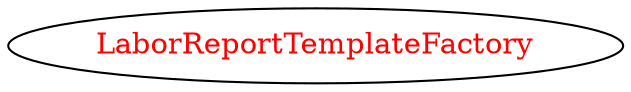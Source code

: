 digraph dependencyGraph {
 concentrate=true;
 ranksep="2.0";
 rankdir="LR"; 
 splines="ortho";
"LaborReportTemplateFactory" [fontcolor="red"];
}